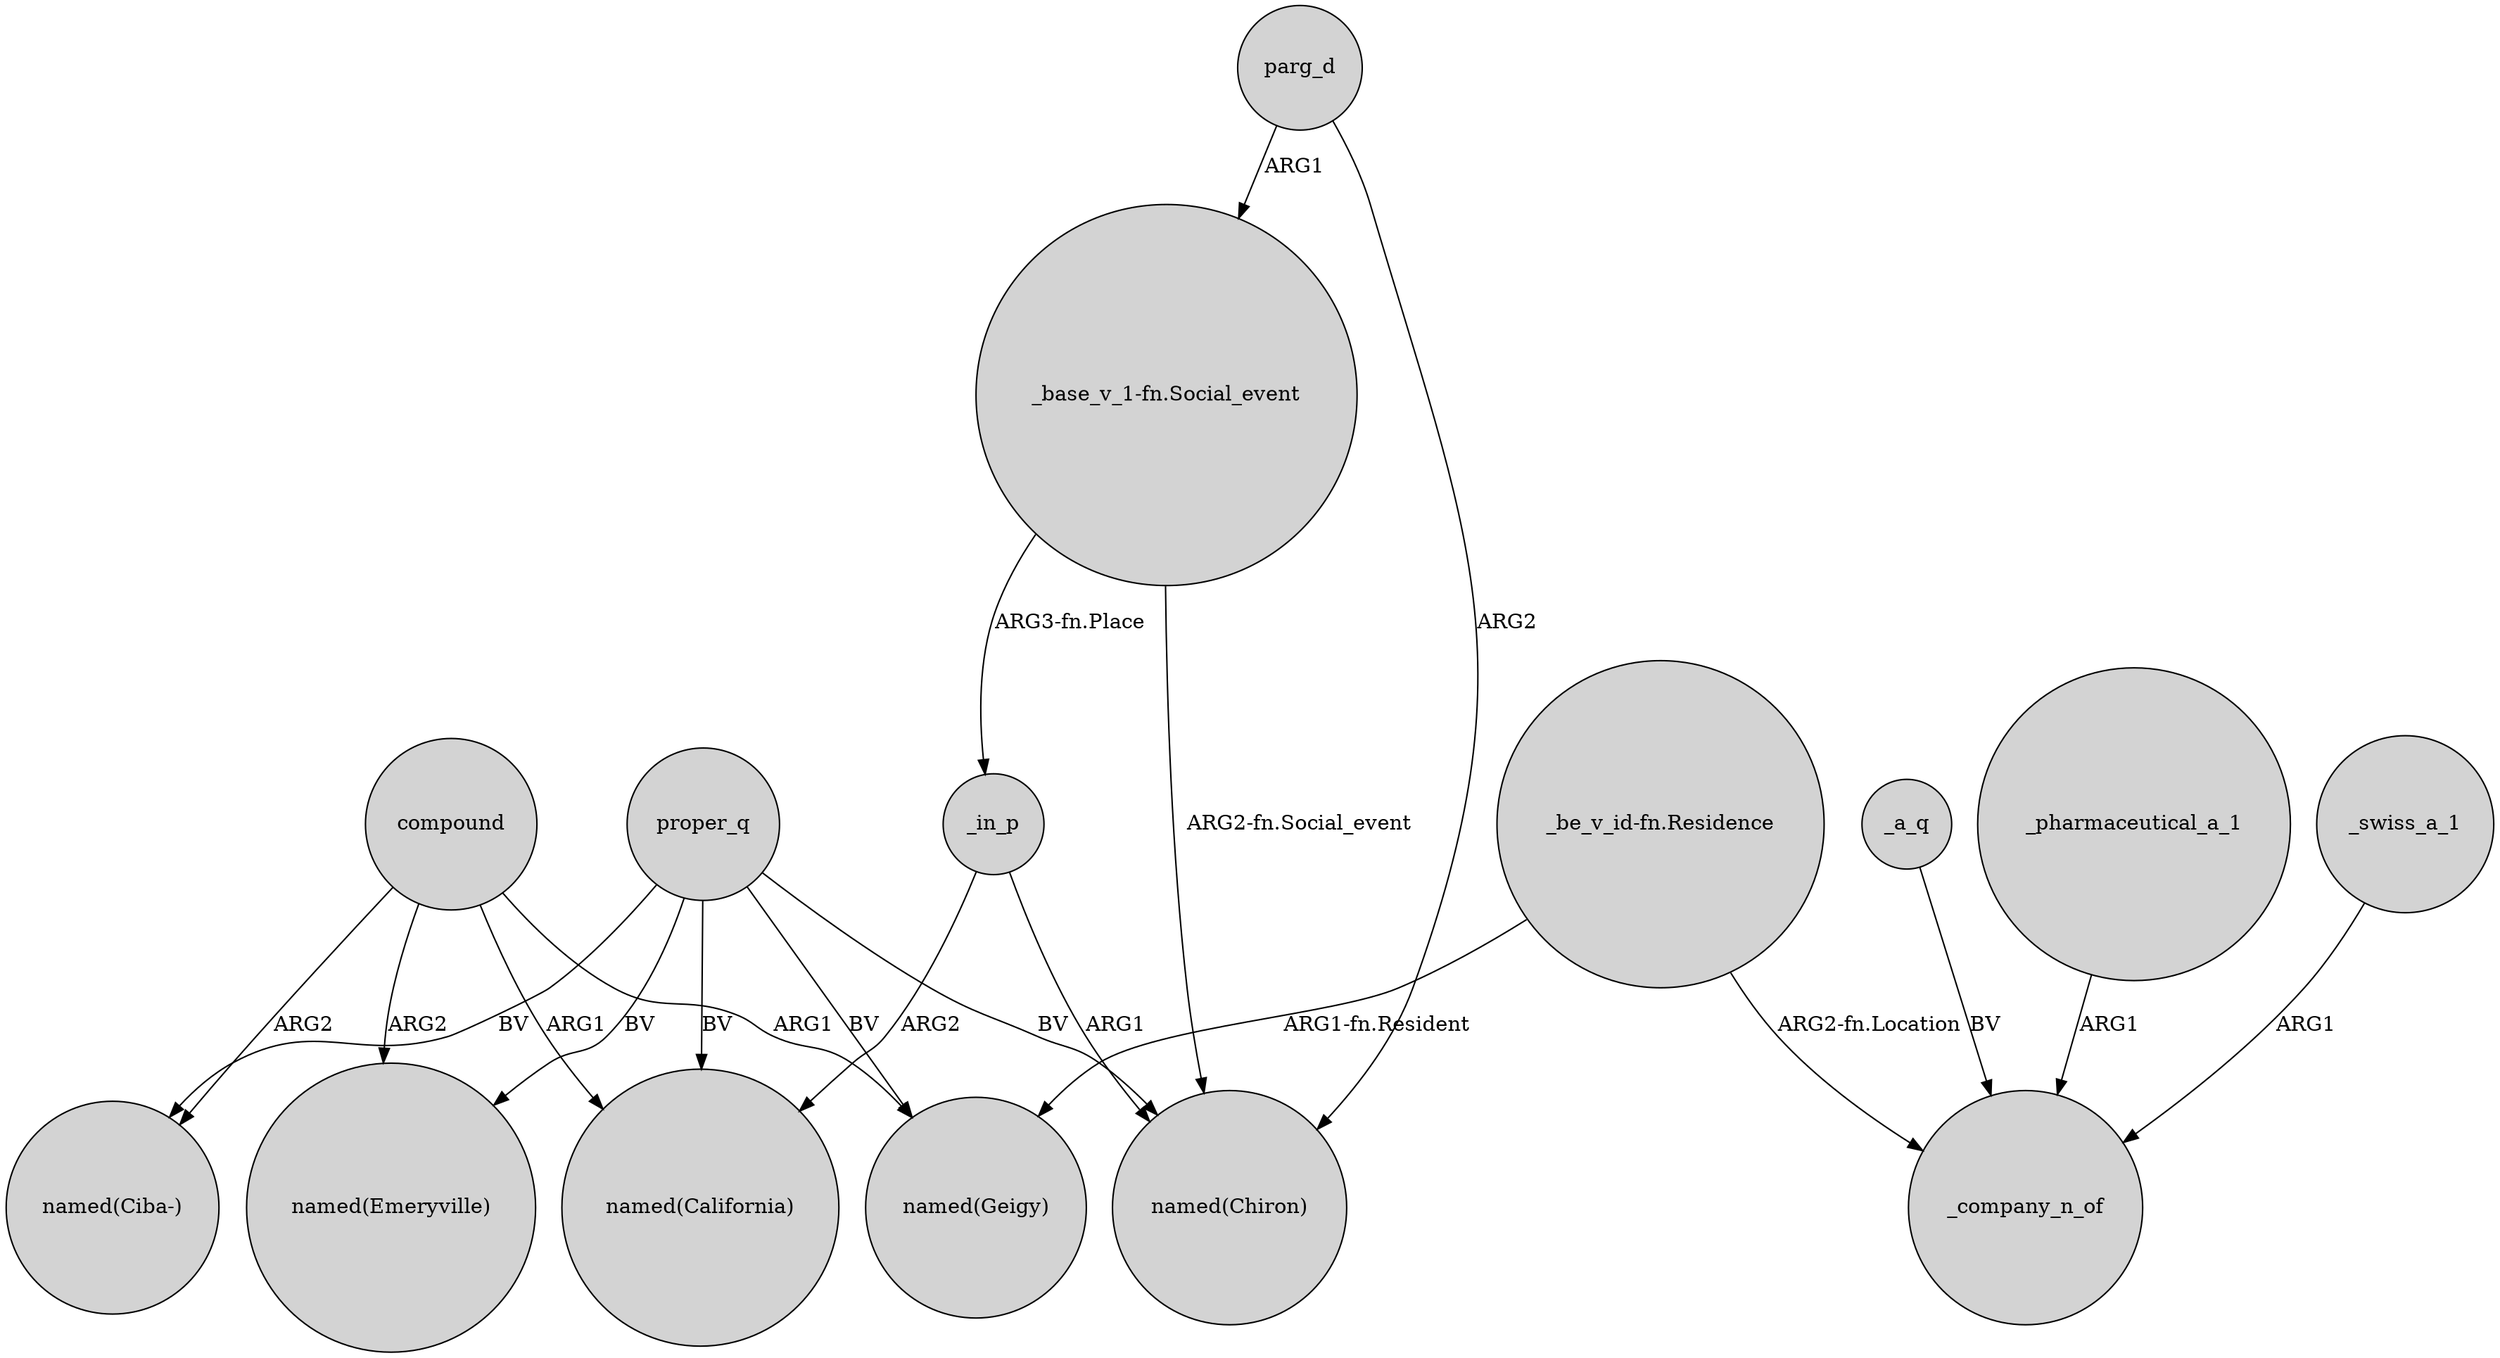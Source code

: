 digraph {
	node [shape=circle style=filled]
	proper_q -> "named(Geigy)" [label=BV]
	compound -> "named(Emeryville)" [label=ARG2]
	_swiss_a_1 -> _company_n_of [label=ARG1]
	compound -> "named(Ciba-)" [label=ARG2]
	_a_q -> _company_n_of [label=BV]
	"_be_v_id-fn.Residence" -> "named(Geigy)" [label="ARG1-fn.Resident"]
	proper_q -> "named(Emeryville)" [label=BV]
	"_be_v_id-fn.Residence" -> _company_n_of [label="ARG2-fn.Location"]
	proper_q -> "named(Chiron)" [label=BV]
	compound -> "named(Geigy)" [label=ARG1]
	proper_q -> "named(Ciba-)" [label=BV]
	_pharmaceutical_a_1 -> _company_n_of [label=ARG1]
	_in_p -> "named(Chiron)" [label=ARG1]
	parg_d -> "_base_v_1-fn.Social_event" [label=ARG1]
	compound -> "named(California)" [label=ARG1]
	proper_q -> "named(California)" [label=BV]
	"_base_v_1-fn.Social_event" -> _in_p [label="ARG3-fn.Place"]
	_in_p -> "named(California)" [label=ARG2]
	parg_d -> "named(Chiron)" [label=ARG2]
	"_base_v_1-fn.Social_event" -> "named(Chiron)" [label="ARG2-fn.Social_event"]
}
